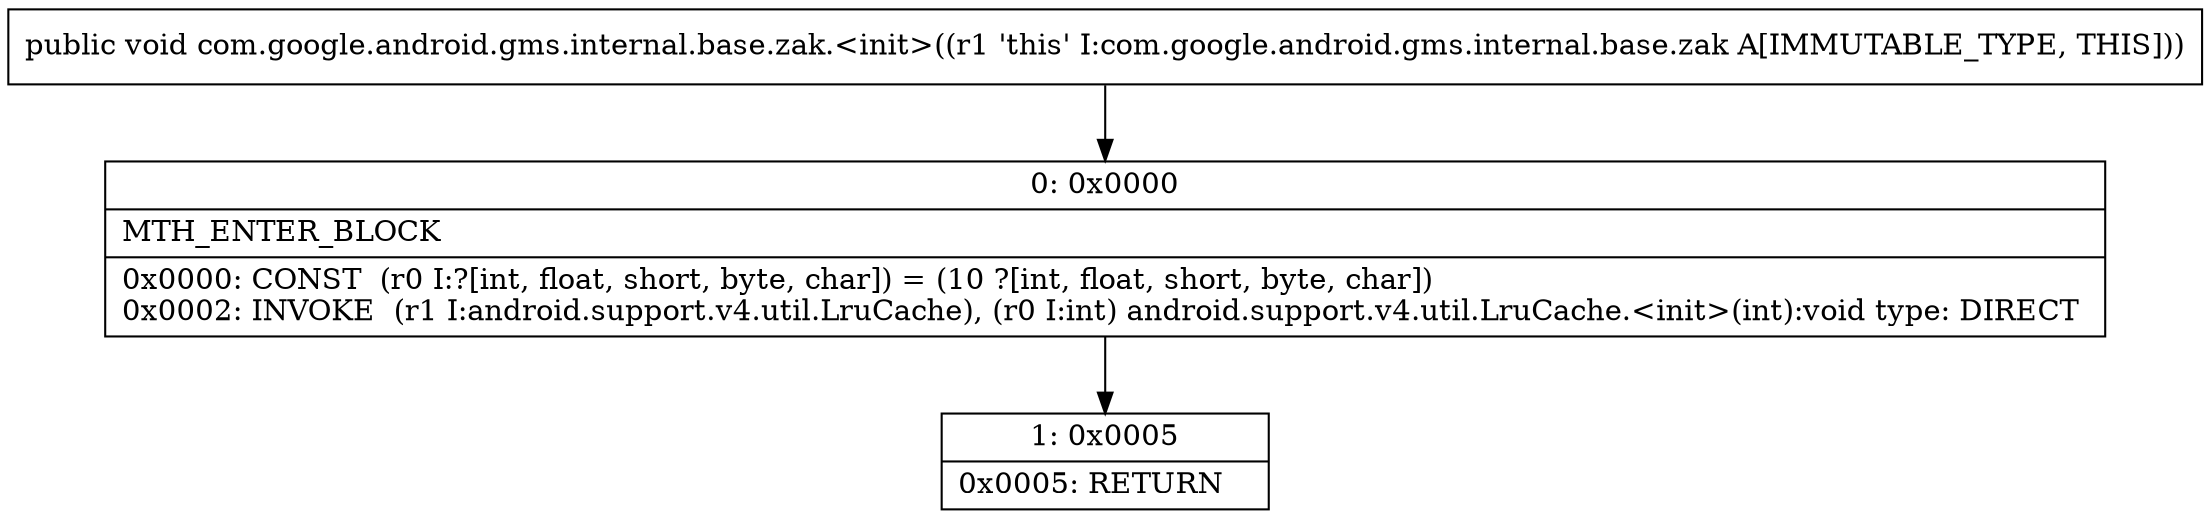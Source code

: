 digraph "CFG forcom.google.android.gms.internal.base.zak.\<init\>()V" {
Node_0 [shape=record,label="{0\:\ 0x0000|MTH_ENTER_BLOCK\l|0x0000: CONST  (r0 I:?[int, float, short, byte, char]) = (10 ?[int, float, short, byte, char]) \l0x0002: INVOKE  (r1 I:android.support.v4.util.LruCache), (r0 I:int) android.support.v4.util.LruCache.\<init\>(int):void type: DIRECT \l}"];
Node_1 [shape=record,label="{1\:\ 0x0005|0x0005: RETURN   \l}"];
MethodNode[shape=record,label="{public void com.google.android.gms.internal.base.zak.\<init\>((r1 'this' I:com.google.android.gms.internal.base.zak A[IMMUTABLE_TYPE, THIS])) }"];
MethodNode -> Node_0;
Node_0 -> Node_1;
}

